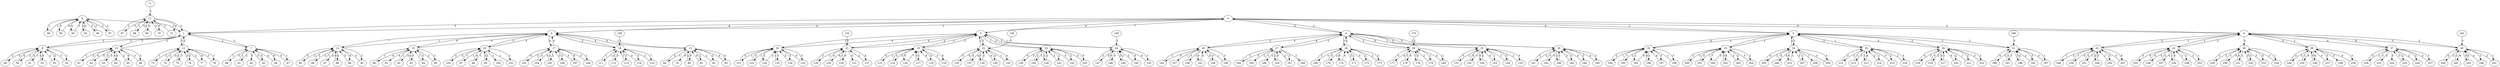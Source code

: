 strict digraph "" {
	0 -> 1	[label=3];
	0 -> 2	[label=5];
	0 -> 3	[label=4];
	0 -> 4	[label=3];
	0 -> 5	[label=4];
	0 -> 6	[label=3];
	1 -> 0	[label=4];
	1 -> 7	[label=2];
	1 -> 8	[label=2];
	1 -> 10	[label=5];
	1 -> 12	[label=5];
	2 -> 0	[label=2];
	2 -> 13	[label=4];
	2 -> 14	[label=7];
	2 -> 15	[label=6];
	2 -> 16	[label=3];
	2 -> 17	[label=4];
	2 -> 18	[label=2];
	3 -> 0	[label=7];
	3 -> 19	[label=2];
	3 -> 20	[label=2];
	3 -> 21	[label=4];
	3 -> 22	[label=2];
	3 -> 23	[label=1];
	3 -> 24	[label=2];
	4 -> 0	[label=2];
	4 -> 25	[label=1];
	4 -> 26	[label=3];
	4 -> 27	[label=4];
	4 -> 28	[label=3];
	4 -> 29	[label=0];
	4 -> 30	[label=3];
	5 -> 0	[label=1];
	5 -> 31	[label=2];
	5 -> 32	[label=3];
	5 -> 33	[label=2];
	5 -> 34	[label=1];
	5 -> 35	[label=1];
	5 -> 36	[label=2];
	6 -> 0	[label=2];
	6 -> 37	[label=6];
	6 -> 38	[label=3];
	6 -> 39	[label=3];
	6 -> 40	[label=5];
	6 -> 41	[label=5];
	6 -> 42	[label=3];
	7 -> 1	[label=3];
	7 -> 43	[label=2];
	7 -> 44	[label=5];
	7 -> 45	[label=4];
	7 -> 46	[label=6];
	7 -> 47	[label=1];
	7 -> 48	[label=3];
	8 -> 1	[label=2];
	8 -> 49	[label=4];
	8 -> 50	[label=2];
	8 -> 51	[label=1];
	8 -> 52	[label=4];
	8 -> 53	[label=2];
	8 -> 54	[label=1];
	9 -> 1	[label=2];
	9 -> 55	[label=2];
	9 -> 56	[label=3];
	9 -> 57	[label=2];
	9 -> 58	[label=1];
	9 -> 59	[label=3];
	9 -> 60	[label=4];
	10 -> 1	[label=2];
	10 -> 61	[label=3];
	10 -> 62	[label=5];
	10 -> 63	[label=2];
	10 -> 64	[label=3];
	10 -> 65	[label=6];
	10 -> 66	[label=3];
	11 -> 1	[label=2];
	11 -> 67	[label=3];
	11 -> 68	[label=5];
	11 -> 69	[label=2];
	11 -> 70	[label=0];
	11 -> 72	[label=3];
	12 -> 1	[label=2];
	12 -> 73	[label=2];
	12 -> 74	[label=3];
	12 -> 75	[label=1];
	12 -> 76	[label=2];
	12 -> 77	[label=4];
	12 -> 78	[label=1];
	13 -> 2	[label=1];
	13 -> 79	[label=0];
	13 -> 80	[label=5];
	13 -> 81	[label=2];
	13 -> 82	[label=2];
	13 -> 83	[label=4];
	13 -> 84	[label=1];
	14 -> 2	[label=1];
	14 -> 85	[label=3];
	14 -> 86	[label=2];
	14 -> 87	[label=2];
	14 -> 88	[label=2];
	14 -> 89	[label=4];
	14 -> 90	[label=2];
	15 -> 2	[label=3];
	15 -> 91	[label=4];
	15 -> 92	[label=3];
	15 -> 93	[label=3];
	15 -> 94	[label=3];
	15 -> 95	[label=3];
	15 -> 96	[label=4];
	16 -> 2	[label=4];
	16 -> 97	[label=1];
	16 -> 98	[label=1];
	16 -> 99	[label=1];
	16 -> 100	[label=1];
	16 -> 101	[label=2];
	16 -> 102	[label=2];
	17 -> 2	[label=3];
	17 -> 103	[label=3];
	17 -> 104	[label=4];
	17 -> 105	[label=2];
	17 -> 106	[label=2];
	17 -> 107	[label=0];
	17 -> 108	[label=1];
	18 -> 2	[label=4];
	18 -> 110	[label=7];
	18 -> 111	[label=1];
	18 -> 112	[label=3];
	18 -> 113	[label=3];
	18 -> 114	[label=3];
	19 -> 3	[label=2];
	19 -> 115	[label=1];
	19 -> 116	[label=3];
	19 -> 117	[label=1];
	19 -> 118	[label=3];
	19 -> 119	[label=0];
	19 -> 120	[label=0];
	20 -> 3	[label=4];
	20 -> 121	[label=1];
	20 -> 122	[label=1];
	20 -> 123	[label=3];
	20 -> 124	[label=3];
	20 -> 125	[label=3];
	20 -> 126	[label=2];
	21 -> 3	[label=3];
	21 -> 127	[label=4];
	21 -> 128	[label=1];
	21 -> 129	[label=6];
	21 -> 130	[label=0];
	21 -> 131	[label=4];
	22 -> 3	[label=2];
	22 -> 133	[label=4];
	22 -> 134	[label=4];
	22 -> 135	[label=6];
	22 -> 137	[label=4];
	22 -> 138	[label=3];
	23 -> 3	[label=2];
	23 -> 139	[label=5];
	23 -> 140	[label=1];
	23 -> 141	[label=2];
	23 -> 142	[label=2];
	23 -> 143	[label=0];
	23 -> 144	[label=2];
	24 -> 3	[label=1];
	24 -> 145	[label=3];
	24 -> 146	[label=3];
	24 -> 147	[label=5];
	24 -> 148	[label=3];
	24 -> 150	[label=0];
	25 -> 4	[label=0];
	25 -> 151	[label=2];
	25 -> 152	[label=1];
	25 -> 153	[label=1];
	25 -> 154	[label=3];
	25 -> 155	[label=0];
	25 -> 156	[label=0];
	26 -> 4	[label=4];
	26 -> 157	[label=1];
	26 -> 158	[label=3];
	26 -> 159	[label=3];
	26 -> 160	[label=3];
	26 -> 161	[label=3];
	26 -> 162	[label=0];
	27 -> 4	[label=2];
	27 -> 163	[label=2];
	27 -> 164	[label=3];
	27 -> 165	[label=2];
	27 -> 166	[label=3];
	27 -> 167	[label=3];
	27 -> 168	[label=2];
	28 -> 4	[label=2];
	28 -> 169	[label=3];
	28 -> 170	[label=2];
	28 -> 171	[label=1];
	28 -> 172	[label=2];
	28 -> 173	[label=2];
	28 -> 174	[label=6];
	29 -> 4	[label=5];
	29 -> 176	[label=1];
	29 -> 177	[label=4];
	29 -> 178	[label=5];
	29 -> 179	[label=1];
	29 -> 180	[label=2];
	30 -> 4	[label=2];
	30 -> 181	[label=2];
	30 -> 182	[label=3];
	30 -> 183	[label=3];
	30 -> 184	[label=2];
	30 -> 185	[label=2];
	30 -> 186	[label=2];
	31 -> 5	[label=2];
	31 -> 187	[label=1];
	31 -> 188	[label=3];
	31 -> 189	[label=2];
	31 -> 191	[label=1];
	31 -> 192	[label=3];
	32 -> 5	[label=4];
	32 -> 193	[label=1];
	32 -> 194	[label=1];
	32 -> 195	[label=2];
	32 -> 196	[label=1];
	32 -> 197	[label=3];
	32 -> 198	[label=3];
	33 -> 5	[label=1];
	33 -> 199	[label=7];
	33 -> 200	[label=3];
	33 -> 201	[label=1];
	33 -> 202	[label=4];
	33 -> 203	[label=2];
	33 -> 204	[label=2];
	34 -> 5	[label=2];
	34 -> 205	[label=2];
	34 -> 206	[label=4];
	34 -> 207	[label=1];
	34 -> 208	[label=1];
	34 -> 209	[label=4];
	34 -> 210	[label=4];
	35 -> 5	[label=2];
	35 -> 211	[label=1];
	35 -> 212	[label=2];
	35 -> 213	[label=1];
	35 -> 214	[label=1];
	35 -> 215	[label=2];
	35 -> 216	[label=4];
	36 -> 5	[label=3];
	36 -> 217	[label=3];
	36 -> 218	[label=3];
	36 -> 219	[label=2];
	36 -> 220	[label=2];
	36 -> 221	[label=2];
	36 -> 222	[label=2];
	37 -> 6	[label=4];
	37 -> 223	[label=2];
	37 -> 224	[label=3];
	37 -> 225	[label=2];
	37 -> 226	[label=2];
	37 -> 227	[label=5];
	37 -> 228	[label=2];
	38 -> 229	[label=2];
	38 -> 230	[label=0];
	38 -> 231	[label=2];
	38 -> 232	[label=3];
	38 -> 233	[label=4];
	38 -> 234	[label=1];
	39 -> 6	[label=2];
	39 -> 235	[label=4];
	39 -> 236	[label=4];
	39 -> 237	[label=3];
	39 -> 238	[label=3];
	39 -> 239	[label=5];
	39 -> 240	[label=3];
	40 -> 6	[label=2];
	40 -> 241	[label=1];
	40 -> 243	[label=3];
	40 -> 244	[label=2];
	40 -> 245	[label=4];
	40 -> 246	[label=1];
	41 -> 6	[label=2];
	41 -> 247	[label=6];
	41 -> 248	[label=2];
	41 -> 249	[label=4];
	41 -> 250	[label=0];
	41 -> 251	[label=1];
	41 -> 252	[label=3];
	42 -> 6	[label=2];
	42 -> 253	[label=1];
	42 -> 254	[label=1];
	42 -> 255	[label=0];
	42 -> 256	[label=4];
	42 -> 257	[label=4];
	42 -> 258	[label=1];
	43 -> 7	[label=1];
	45 -> 7	[label=3];
	46 -> 7	[label=4];
	47 -> 7	[label=0];
	48 -> 7	[label=1];
	49 -> 8	[label=2];
	50 -> 8	[label=3];
	51 -> 8	[label=3];
	52 -> 8	[label=2];
	53 -> 8	[label=2];
	54 -> 8	[label=3];
	55 -> 9	[label=2];
	56 -> 9	[label=3];
	57 -> 9	[label=2];
	58 -> 9	[label=1];
	59 -> 9	[label=0];
	60 -> 9	[label=3];
	61 -> 10	[label=2];
	62 -> 10	[label=4];
	63 -> 10	[label=2];
	64 -> 10	[label=4];
	65 -> 10	[label=2];
	66 -> 10	[label=3];
	67 -> 11	[label=2];
	68 -> 11	[label=1];
	69 -> 11	[label=2];
	70 -> 11	[label=2];
	71 -> 11	[label=2];
	72 -> 11	[label=1];
	73 -> 12	[label=1];
	74 -> 12	[label=2];
	75 -> 12	[label=2];
	76 -> 12	[label=2];
	77 -> 12	[label=2];
	78 -> 12	[label=3];
	80 -> 13	[label=2];
	81 -> 13	[label=0];
	82 -> 13	[label=2];
	83 -> 13	[label=4];
	84 -> 13	[label=3];
	85 -> 14	[label=5];
	86 -> 14	[label=2];
	87 -> 14	[label=1];
	88 -> 14	[label=0];
	89 -> 14	[label=5];
	90 -> 14	[label=0];
	92 -> 15	[label=1];
	93 -> 15	[label=2];
	94 -> 15	[label=1];
	95 -> 15	[label=2];
	96 -> 15	[label=1];
	97 -> 16	[label=1];
	98 -> 16	[label=4];
	99 -> 16	[label=1];
	101 -> 16	[label=1];
	102 -> 16	[label=3];
	103 -> 17	[label=4];
	104 -> 17	[label=2];
	105 -> 17	[label=2];
	106 -> 17	[label=2];
	107 -> 17	[label=3];
	108 -> 17	[label=3];
	109 -> 18	[label=3];
	110 -> 18	[label=2];
	111 -> 18	[label=1];
	112 -> 18	[label=2];
	113 -> 18	[label=1];
	114 -> 18	[label=5];
	115 -> 19	[label=4];
	116 -> 19	[label=3];
	117 -> 19	[label=3];
	118 -> 19	[label=4];
	119 -> 19	[label=3];
	120 -> 19	[label=7];
	121 -> 20	[label=5];
	122 -> 20	[label=2];
	123 -> 20	[label=1];
	124 -> 20	[label=3];
	125 -> 20	[label=6];
	126 -> 20	[label=2];
	127 -> 21	[label=2];
	128 -> 21	[label=2];
	129 -> 21	[label=4];
	130 -> 21	[label=1];
	132 -> 21	[label=3];
	133 -> 22	[label=1];
	134 -> 22	[label=2];
	135 -> 22	[label=5];
	136 -> 22	[label=5];
	137 -> 22	[label=3];
	138 -> 22	[label=4];
	139 -> 23	[label=4];
	140 -> 23	[label=2];
	141 -> 23	[label=2];
	142 -> 23	[label=4];
	143 -> 23	[label=5];
	144 -> 23	[label=2];
	145 -> 24	[label=4];
	146 -> 24	[label=1];
	147 -> 24	[label=2];
	148 -> 24	[label=0];
	149 -> 24	[label=3];
	150 -> 24	[label=2];
	151 -> 25	[label=3];
	152 -> 25	[label=0];
	153 -> 25	[label=5];
	154 -> 25	[label=3];
	155 -> 25	[label=2];
	156 -> 25	[label=2];
	158 -> 26	[label=3];
	159 -> 26	[label=3];
	160 -> 26	[label=1];
	161 -> 26	[label=4];
	162 -> 26	[label=1];
	163 -> 27	[label=3];
	164 -> 27	[label=2];
	166 -> 27	[label=1];
	167 -> 27	[label=2];
	169 -> 28	[label=2];
	170 -> 28	[label=3];
	171 -> 28	[label=2];
	172 -> 28	[label=5];
	173 -> 28	[label=2];
	174 -> 28	[label=4];
	175 -> 29	[label=2];
	176 -> 29	[label=5];
	177 -> 29	[label=4];
	178 -> 29	[label=1];
	179 -> 29	[label=2];
	180 -> 29	[label=4];
	181 -> 30	[label=2];
	182 -> 30	[label=3];
	183 -> 30	[label=2];
	184 -> 30	[label=4];
	185 -> 30	[label=4];
	186 -> 30	[label=1];
	187 -> 31	[label=3];
	188 -> 31	[label=2];
	189 -> 31	[label=4];
	190 -> 31	[label=3];
	191 -> 31	[label=2];
	192 -> 31	[label=2];
	193 -> 32	[label=4];
	194 -> 32	[label=2];
	195 -> 32	[label=1];
	196 -> 32	[label=4];
	197 -> 32	[label=4];
	198 -> 32	[label=1];
	199 -> 33	[label=3];
	200 -> 33	[label=2];
	201 -> 33	[label=3];
	202 -> 33	[label=3];
	203 -> 33	[label=2];
	204 -> 33	[label=3];
	205 -> 34	[label=4];
	206 -> 34	[label=3];
	207 -> 34	[label=3];
	209 -> 34	[label=3];
	210 -> 34	[label=1];
	211 -> 35	[label=4];
	212 -> 35	[label=2];
	213 -> 35	[label=1];
	214 -> 35	[label=2];
	215 -> 35	[label=0];
	216 -> 35	[label=2];
	217 -> 36	[label=1];
	218 -> 36	[label=4];
	219 -> 36	[label=3];
	220 -> 36	[label=0];
	221 -> 36	[label=1];
	222 -> 36	[label=3];
	223 -> 37	[label=1];
	225 -> 37	[label=3];
	226 -> 37	[label=2];
	227 -> 37	[label=3];
	228 -> 37	[label=5];
	229 -> 38	[label=2];
	230 -> 38	[label=2];
	231 -> 38	[label=4];
	232 -> 38	[label=3];
	233 -> 38	[label=5];
	234 -> 38	[label=3];
	235 -> 39	[label=1];
	236 -> 39	[label=3];
	237 -> 39	[label=3];
	239 -> 39	[label=6];
	240 -> 39	[label=3];
	241 -> 40	[label=2];
	242 -> 40	[label=3];
	243 -> 40	[label=5];
	244 -> 40	[label=4];
	245 -> 40	[label=2];
	246 -> 40	[label=4];
	247 -> 41	[label=5];
	248 -> 41	[label=3];
	249 -> 41	[label=1];
	250 -> 41	[label=7];
	251 -> 41	[label=2];
	252 -> 41	[label=1];
	253 -> 42	[label=2];
	254 -> 42	[label=0];
	255 -> 42	[label=3];
	256 -> 42	[label=4];
	257 -> 42	[label=3];
	258 -> 42	[label=1];
}
